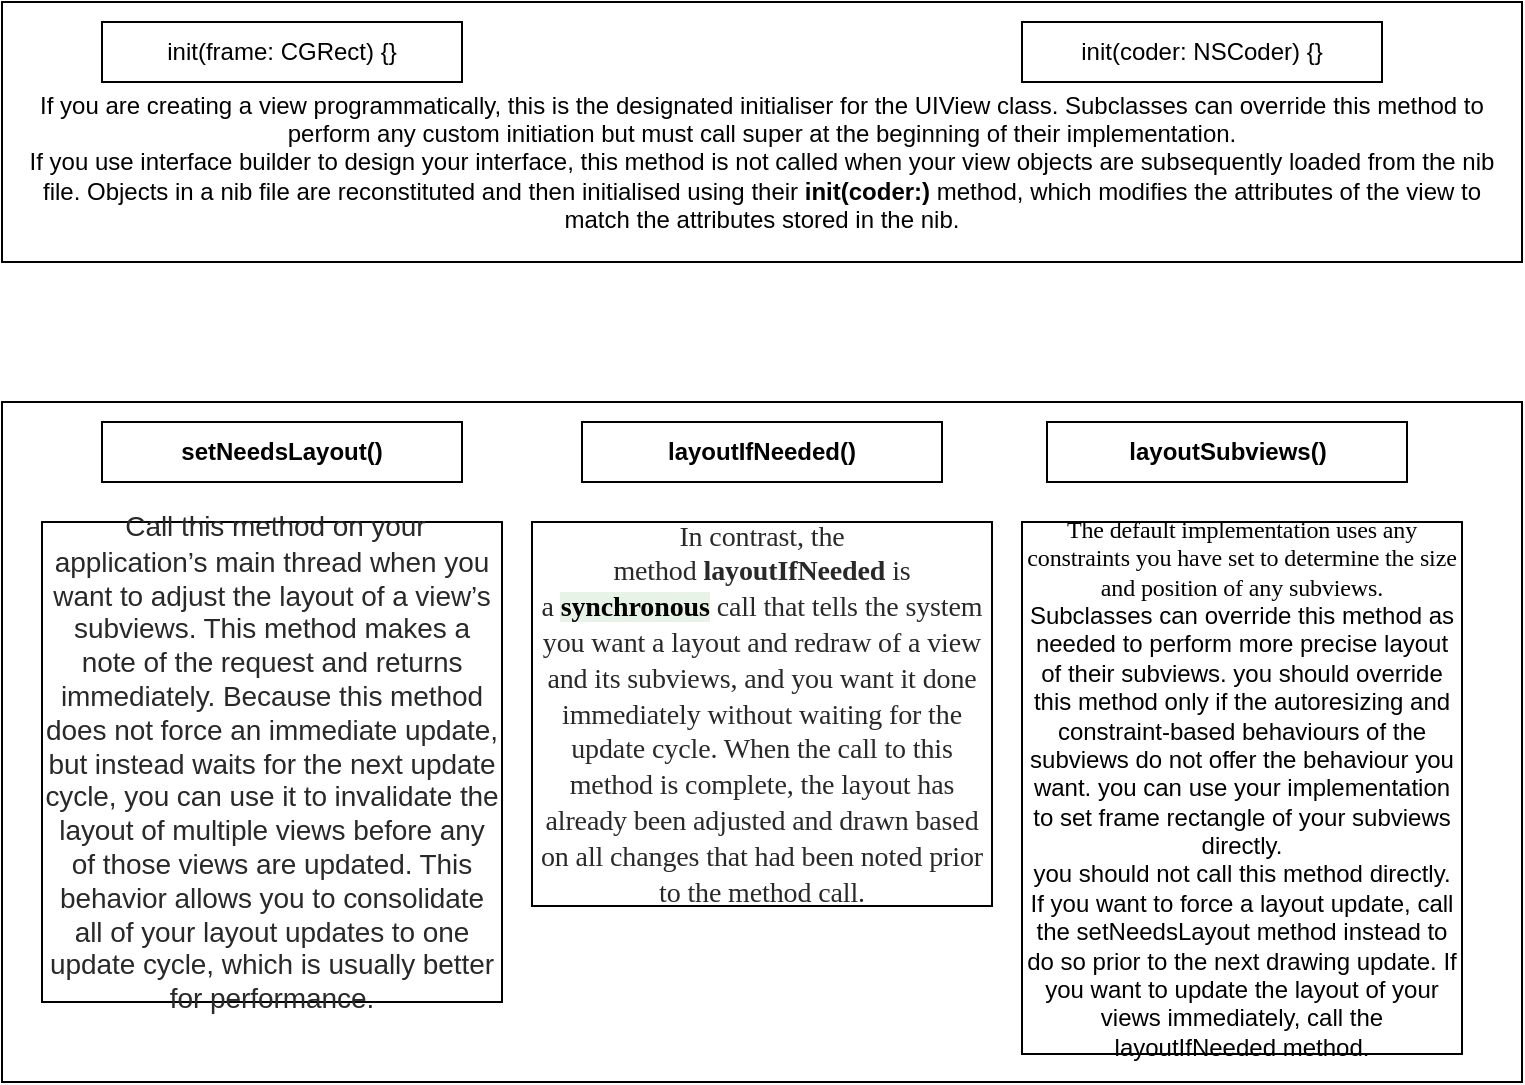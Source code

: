 <mxfile version="14.2.9" type="device"><diagram id="BDxIbEVwuthQI4JKhdH8" name="Page-1"><mxGraphModel dx="946" dy="662" grid="1" gridSize="10" guides="1" tooltips="1" connect="1" arrows="1" fold="1" page="1" pageScale="1" pageWidth="827" pageHeight="1169" math="0" shadow="0"><root><mxCell id="0"/><mxCell id="1" parent="0"/><mxCell id="kglXaH9r8q8_F7zNKBl9-15" value="" style="group" vertex="1" connectable="0" parent="1"><mxGeometry x="40" y="80" width="760" height="130" as="geometry"/></mxCell><mxCell id="kglXaH9r8q8_F7zNKBl9-2" value="" style="rounded=0;whiteSpace=wrap;html=1;" vertex="1" parent="kglXaH9r8q8_F7zNKBl9-15"><mxGeometry width="760" height="130" as="geometry"/></mxCell><mxCell id="kglXaH9r8q8_F7zNKBl9-1" value="init(frame: CGRect) {}" style="rounded=0;whiteSpace=wrap;html=1;" vertex="1" parent="kglXaH9r8q8_F7zNKBl9-15"><mxGeometry x="50" y="10" width="180" height="30" as="geometry"/></mxCell><mxCell id="kglXaH9r8q8_F7zNKBl9-3" value="If you are creating a view programmatically, this is the designated initialiser for the UIView class. Subclasses can override this method to perform any custom initiation but must call super at the beginning of their implementation.&lt;br&gt;If you use interface builder to design your interface, this method is not called when your view objects are subsequently loaded from the nib file. Objects in a nib file are reconstituted and then initialised using their &lt;b&gt;init(coder:) &lt;/b&gt;method, which modifies the attributes of the view to match the attributes stored in the nib." style="text;html=1;strokeColor=none;fillColor=none;align=center;verticalAlign=middle;whiteSpace=wrap;rounded=0;" vertex="1" parent="kglXaH9r8q8_F7zNKBl9-15"><mxGeometry x="10" y="50" width="740" height="60" as="geometry"/></mxCell><mxCell id="kglXaH9r8q8_F7zNKBl9-4" value="init(coder: NSCoder) {}" style="rounded=0;whiteSpace=wrap;html=1;" vertex="1" parent="kglXaH9r8q8_F7zNKBl9-15"><mxGeometry x="510" y="10" width="180" height="30" as="geometry"/></mxCell><mxCell id="kglXaH9r8q8_F7zNKBl9-17" value="" style="group" vertex="1" connectable="0" parent="1"><mxGeometry x="40" y="280" width="760" height="340" as="geometry"/></mxCell><mxCell id="kglXaH9r8q8_F7zNKBl9-5" value="" style="rounded=0;whiteSpace=wrap;html=1;" vertex="1" parent="kglXaH9r8q8_F7zNKBl9-17"><mxGeometry width="760" height="340" as="geometry"/></mxCell><mxCell id="kglXaH9r8q8_F7zNKBl9-6" value="setNeedsLayout()" style="rounded=0;whiteSpace=wrap;html=1;fontStyle=1" vertex="1" parent="kglXaH9r8q8_F7zNKBl9-17"><mxGeometry x="50" y="10" width="180" height="30" as="geometry"/></mxCell><mxCell id="kglXaH9r8q8_F7zNKBl9-8" value="layoutIfNeeded()" style="rounded=0;whiteSpace=wrap;html=1;fontStyle=1" vertex="1" parent="kglXaH9r8q8_F7zNKBl9-17"><mxGeometry x="290" y="10" width="180" height="30" as="geometry"/></mxCell><mxCell id="kglXaH9r8q8_F7zNKBl9-9" value="layoutSubviews()" style="rounded=0;whiteSpace=wrap;html=1;fontStyle=1" vertex="1" parent="kglXaH9r8q8_F7zNKBl9-17"><mxGeometry x="522.5" y="10" width="180" height="30" as="geometry"/></mxCell><mxCell id="kglXaH9r8q8_F7zNKBl9-11" value="&lt;font style=&quot;font-size: 14px&quot;&gt;&lt;em class=&quot;gs&quot; style=&quot;font-weight: normal ; text-indent: 0px ; text-transform: none ; word-spacing: 0px ; text-decoration: none ; box-sizing: inherit ; font-style: normal ; color: rgb(41 , 41 , 41) ; font-family: &amp;#34;charter&amp;#34; , &amp;#34;georgia&amp;#34; , &amp;#34;cambria&amp;#34; , &amp;#34;times new roman&amp;#34; , &amp;#34;times&amp;#34; , serif ; letter-spacing: -0.063px&quot;&gt;In contrast, the method&lt;span class=&quot;Apple-converted-space&quot;&gt;&amp;nbsp;&lt;/span&gt;&lt;/em&gt;&lt;strong class=&quot;im ce&quot; style=&quot;text-indent: 0px ; text-transform: none ; word-spacing: 0px ; text-decoration: none ; box-sizing: inherit ; font-weight: 700 ; font-family: &amp;#34;charter&amp;#34; , &amp;#34;georgia&amp;#34; , &amp;#34;cambria&amp;#34; , &amp;#34;times new roman&amp;#34; , &amp;#34;times&amp;#34; , serif ; color: rgb(41 , 41 , 41) ; font-style: italic ; letter-spacing: -0.063px&quot;&gt;&lt;em class=&quot;gs&quot; style=&quot;box-sizing: inherit ; font-style: normal&quot;&gt;layoutIfNeeded&lt;/em&gt;&lt;/strong&gt;&lt;em class=&quot;gs&quot; style=&quot;font-weight: normal ; text-indent: 0px ; text-transform: none ; word-spacing: 0px ; text-decoration: none ; box-sizing: inherit ; font-style: normal ; color: rgb(41 , 41 , 41) ; font-family: &amp;#34;charter&amp;#34; , &amp;#34;georgia&amp;#34; , &amp;#34;cambria&amp;#34; , &amp;#34;times new roman&amp;#34; , &amp;#34;times&amp;#34; , serif ; letter-spacing: -0.063px&quot;&gt;&lt;span class=&quot;Apple-converted-space&quot;&gt;&amp;nbsp;&lt;/span&gt;is a&lt;span class=&quot;Apple-converted-space&quot;&gt;&amp;nbsp;&lt;/span&gt;&lt;/em&gt;&lt;mark class=&quot;qs qt lz&quot; style=&quot;text-indent: 0px ; text-transform: none ; word-spacing: 0px ; text-decoration: none ; box-sizing: inherit ; cursor: pointer ; background-color: rgba(26 , 137 , 23 , 0.1) ; font-family: &amp;#34;charter&amp;#34; , &amp;#34;georgia&amp;#34; , &amp;#34;cambria&amp;#34; , &amp;#34;times new roman&amp;#34; , &amp;#34;times&amp;#34; , serif ; font-style: italic ; letter-spacing: -0.063px&quot;&gt;&lt;em class=&quot;gs&quot; style=&quot;box-sizing: inherit ; font-style: normal&quot;&gt;&lt;b&gt;synchronous&lt;/b&gt;&lt;/em&gt;&lt;/mark&gt;&lt;em class=&quot;gs&quot; style=&quot;font-weight: normal ; text-indent: 0px ; text-transform: none ; word-spacing: 0px ; text-decoration: none ; box-sizing: inherit ; font-style: normal ; color: rgb(41 , 41 , 41) ; font-family: &amp;#34;charter&amp;#34; , &amp;#34;georgia&amp;#34; , &amp;#34;cambria&amp;#34; , &amp;#34;times new roman&amp;#34; , &amp;#34;times&amp;#34; , serif ; letter-spacing: -0.063px&quot;&gt;&lt;span class=&quot;Apple-converted-space&quot;&gt;&amp;nbsp;&lt;/span&gt;call that tells the system you want a layout and redraw of a view and its subviews, and you want it done immediately without waiting for the update cycle. When the call to this method is complete, the layout has already been adjusted and drawn based on all changes that had been noted prior to the method call.&lt;/em&gt;&lt;/font&gt;" style="rounded=0;whiteSpace=wrap;html=1;" vertex="1" parent="kglXaH9r8q8_F7zNKBl9-17"><mxGeometry x="265" y="60" width="230" height="192" as="geometry"/></mxCell><mxCell id="kglXaH9r8q8_F7zNKBl9-12" value="&lt;font style=&quot;font-size: 12px&quot;&gt;&lt;font face=&quot;charter, georgia, cambria, times new roman, times, serif&quot;&gt;&lt;span style=&quot;letter-spacing: -0.063px&quot;&gt;The default implementation uses any constraints you have set to determine the size and position of any subviews.&lt;br&gt;&lt;/span&gt;&lt;/font&gt;Subclasses can override this method as needed to perform more precise layout of their subviews. you should override this method only if the autoresizing and constraint-based behaviours of the subviews do not offer the behaviour you want. you can use your implementation to set frame rectangle of your subviews directly.&lt;br&gt;you should not call this method directly. If you want to force a layout update, call the setNeedsLayout method instead to do so prior to the next drawing update. If you want to update the layout of your views immediately, call the layoutIfNeeded method.&lt;br&gt;&lt;/font&gt;" style="rounded=0;whiteSpace=wrap;html=1;" vertex="1" parent="kglXaH9r8q8_F7zNKBl9-17"><mxGeometry x="510" y="60" width="220" height="266" as="geometry"/></mxCell><mxCell id="kglXaH9r8q8_F7zNKBl9-13" value="&lt;font style=&quot;font-size: 14px&quot;&gt;&lt;font style=&quot;font-size: 14px&quot;&gt;&lt;em class=&quot;gs&quot; style=&quot;font-weight: normal ; text-indent: 0px ; text-transform: none ; word-spacing: 0px ; text-decoration: none ; box-sizing: inherit ; font-style: normal ; color: rgb(41 , 41 , 41) ; font-family: &amp;#34;charter&amp;#34; , &amp;#34;georgia&amp;#34; , &amp;#34;cambria&amp;#34; , &amp;#34;times new roman&amp;#34; , &amp;#34;times&amp;#34; , serif ; letter-spacing: -0.063px&quot;&gt;&amp;nbsp;&lt;/em&gt;&lt;/font&gt;&lt;span style=&quot;color: rgb(41 , 41 , 41) ; letter-spacing: -0.036px&quot;&gt;Call this method on your application’s main thread when you want to adjust the layout of a view’s subviews. This method makes a note of the request and returns immediately. Because this method does not force an immediate update, but instead waits for the next update cycle, you can use it to invalidate the layout of multiple views before any of those views are updated. This behavior allows you to consolidate all of your layout updates to one update cycle, which is usually better for performance.&lt;/span&gt;&lt;/font&gt;" style="rounded=0;whiteSpace=wrap;html=1;" vertex="1" parent="kglXaH9r8q8_F7zNKBl9-17"><mxGeometry x="20" y="60" width="230" height="240" as="geometry"/></mxCell></root></mxGraphModel></diagram></mxfile>